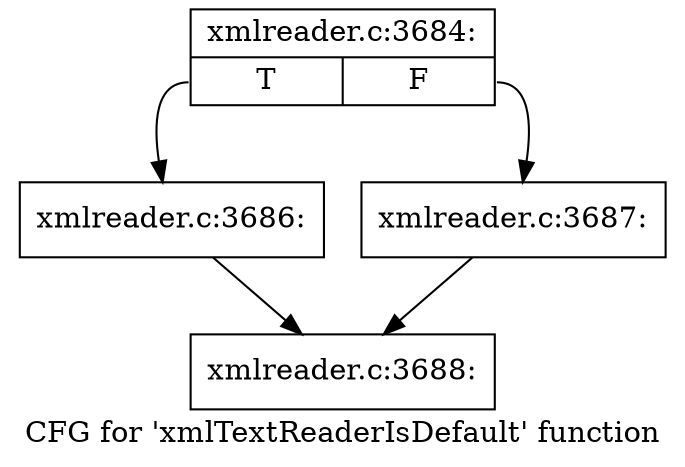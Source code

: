 digraph "CFG for 'xmlTextReaderIsDefault' function" {
	label="CFG for 'xmlTextReaderIsDefault' function";

	Node0x55e4492ec390 [shape=record,label="{xmlreader.c:3684:|{<s0>T|<s1>F}}"];
	Node0x55e4492ec390:s0 -> Node0x55e449412f70;
	Node0x55e4492ec390:s1 -> Node0x55e449413570;
	Node0x55e449412f70 [shape=record,label="{xmlreader.c:3686:}"];
	Node0x55e449412f70 -> Node0x55e449415760;
	Node0x55e449413570 [shape=record,label="{xmlreader.c:3687:}"];
	Node0x55e449413570 -> Node0x55e449415760;
	Node0x55e449415760 [shape=record,label="{xmlreader.c:3688:}"];
}
